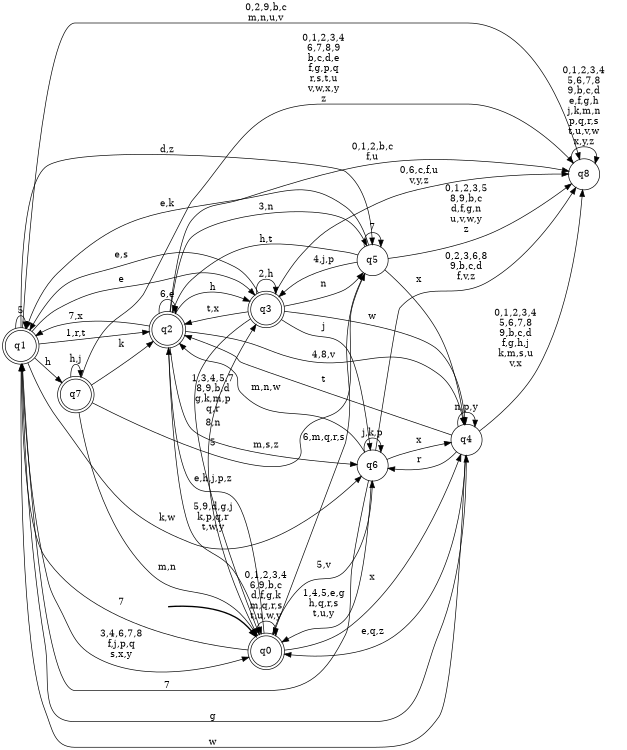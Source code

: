 digraph BlueStar {
__start0 [style = invis, shape = none, label = "", width = 0, height = 0];

rankdir=LR;
size="8,5";

s0 [style="rounded,filled", color="black", fillcolor="white" shape="doublecircle", label="q0"];
s1 [style="rounded,filled", color="black", fillcolor="white" shape="doublecircle", label="q1"];
s2 [style="rounded,filled", color="black", fillcolor="white" shape="doublecircle", label="q2"];
s3 [style="rounded,filled", color="black", fillcolor="white" shape="doublecircle", label="q3"];
s4 [style="filled", color="black", fillcolor="white" shape="circle", label="q4"];
s5 [style="filled", color="black", fillcolor="white" shape="circle", label="q5"];
s6 [style="filled", color="black", fillcolor="white" shape="circle", label="q6"];
s7 [style="rounded,filled", color="black", fillcolor="white" shape="doublecircle", label="q7"];
s8 [style="filled", color="black", fillcolor="white" shape="circle", label="q8"];
subgraph cluster_main { 
	graph [pad=".75", ranksep="0.15", nodesep="0.15"];
	 style=invis; 
	__start0 -> s0 [penwidth=2];
}
s0 -> s0 [label="0,1,2,3,4\n6,9,b,c\nd,f,g,k\nm,q,r,s\nt,u,w,y"];
s0 -> s1 [label="7"];
s0 -> s2 [label="e,h,j,p,z"];
s0 -> s3 [label="8,n"];
s0 -> s4 [label="x"];
s0 -> s6 [label="5,v"];
s1 -> s0 [label="3,4,6,7,8\nf,j,p,q\ns,x,y"];
s1 -> s1 [label="5"];
s1 -> s2 [label="1,r,t"];
s1 -> s3 [label="e"];
s1 -> s4 [label="g"];
s1 -> s5 [label="d,z"];
s1 -> s6 [label="k,w"];
s1 -> s7 [label="h"];
s1 -> s8 [label="0,2,9,b,c\nm,n,u,v"];
s2 -> s0 [label="5,9,d,g,j\nk,p,q,r\nt,w,y"];
s2 -> s1 [label="7,x"];
s2 -> s2 [label="6,e"];
s2 -> s3 [label="h"];
s2 -> s4 [label="4,8,v"];
s2 -> s5 [label="3,n"];
s2 -> s6 [label="m,s,z"];
s2 -> s8 [label="0,1,2,b,c\nf,u"];
s3 -> s0 [label="1,3,4,5,7\n8,9,b,d\ng,k,m,p\nq,r"];
s3 -> s1 [label="e,s"];
s3 -> s2 [label="t,x"];
s3 -> s3 [label="2,h"];
s3 -> s4 [label="w"];
s3 -> s5 [label="n"];
s3 -> s6 [label="j"];
s3 -> s8 [label="0,6,c,f,u\nv,y,z"];
s4 -> s0 [label="e,q,z"];
s4 -> s1 [label="w"];
s4 -> s2 [label="t"];
s4 -> s4 [label="n,p,y"];
s4 -> s6 [label="r"];
s4 -> s8 [label="0,1,2,3,4\n5,6,7,8\n9,b,c,d\nf,g,h,j\nk,m,s,u\nv,x"];
s5 -> s0 [label="6,m,q,r,s"];
s5 -> s1 [label="e,k"];
s5 -> s2 [label="h,t"];
s5 -> s3 [label="4,j,p"];
s5 -> s4 [label="x"];
s5 -> s5 [label="7"];
s5 -> s8 [label="0,1,2,3,5\n8,9,b,c\nd,f,g,n\nu,v,w,y\nz"];
s6 -> s0 [label="1,4,5,e,g\nh,q,r,s\nt,u,y"];
s6 -> s1 [label="7"];
s6 -> s2 [label="m,n,w"];
s6 -> s4 [label="x"];
s6 -> s6 [label="j,k,p"];
s6 -> s8 [label="0,2,3,6,8\n9,b,c,d\nf,v,z"];
s7 -> s0 [label="m,n"];
s7 -> s2 [label="k"];
s7 -> s5 [label="5"];
s7 -> s7 [label="h,j"];
s7 -> s8 [label="0,1,2,3,4\n6,7,8,9\nb,c,d,e\nf,g,p,q\nr,s,t,u\nv,w,x,y\nz"];
s8 -> s8 [label="0,1,2,3,4\n5,6,7,8\n9,b,c,d\ne,f,g,h\nj,k,m,n\np,q,r,s\nt,u,v,w\nx,y,z"];

}